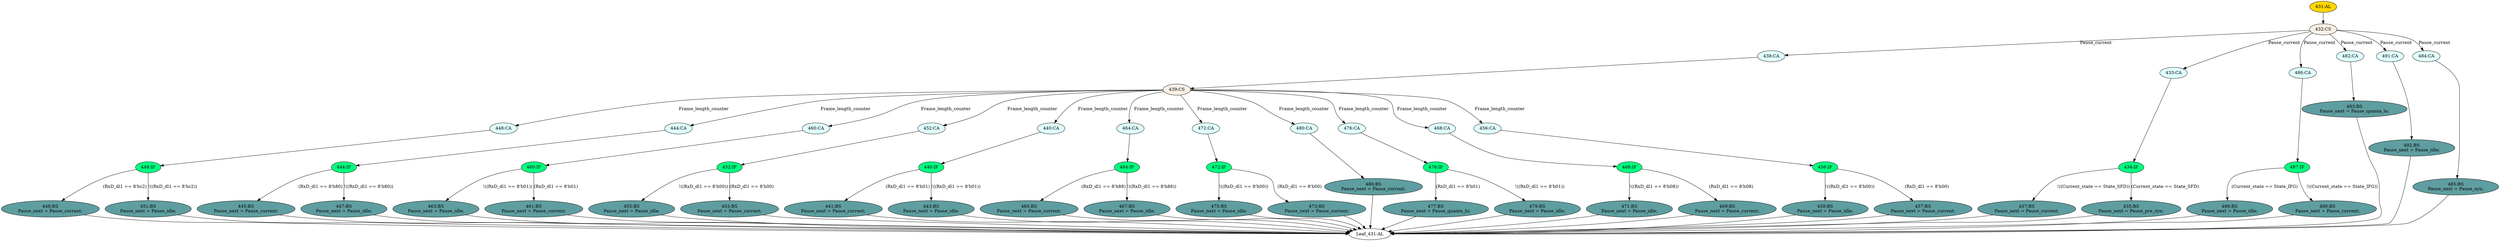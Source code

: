 strict digraph "" {
	node [label="\N"];
	"448:CA"	 [ast="<pyverilog.vparser.ast.Case object at 0x7fbb474082d0>",
		fillcolor=lightcyan,
		label="448:CA",
		statements="[]",
		style=filled,
		typ=Case];
	"448:IF"	 [ast="<pyverilog.vparser.ast.IfStatement object at 0x7fbb474148d0>",
		fillcolor=springgreen,
		label="448:IF",
		statements="[]",
		style=filled,
		typ=IfStatement];
	"448:CA" -> "448:IF"	 [cond="[]",
		lineno=None];
	"Leaf_431:AL"	 [def_var="['Pause_next']",
		label="Leaf_431:AL"];
	"438:CA"	 [ast="<pyverilog.vparser.ast.Case object at 0x7fbb47414dd0>",
		fillcolor=lightcyan,
		label="438:CA",
		statements="[]",
		style=filled,
		typ=Case];
	"439:CS"	 [ast="<pyverilog.vparser.ast.CaseStatement object at 0x7fbb47414e90>",
		fillcolor=linen,
		label="439:CS",
		statements="[]",
		style=filled,
		typ=CaseStatement];
	"438:CA" -> "439:CS"	 [cond="[]",
		lineno=None];
	"475:BS"	 [ast="<pyverilog.vparser.ast.BlockingSubstitution object at 0x7fbb47427d50>",
		fillcolor=cadetblue,
		label="475:BS
Pause_next = Pause_idle;",
		statements="[<pyverilog.vparser.ast.BlockingSubstitution object at 0x7fbb47427d50>]",
		style=filled,
		typ=BlockingSubstitution];
	"475:BS" -> "Leaf_431:AL"	 [cond="[]",
		lineno=None];
	"465:BS"	 [ast="<pyverilog.vparser.ast.BlockingSubstitution object at 0x7fbb47427610>",
		fillcolor=cadetblue,
		label="465:BS
Pause_next = Pause_current;",
		statements="[<pyverilog.vparser.ast.BlockingSubstitution object at 0x7fbb47427610>]",
		style=filled,
		typ=BlockingSubstitution];
	"465:BS" -> "Leaf_431:AL"	 [cond="[]",
		lineno=None];
	"431:AL"	 [ast="<pyverilog.vparser.ast.Always object at 0x7fbb473b9810>",
		clk_sens=False,
		fillcolor=gold,
		label="431:AL",
		sens="['Pause_current']",
		statements="[]",
		style=filled,
		typ=Always,
		use_var="['RxD_dl1', 'State_IFG', 'Current_state', 'Pause_current', 'Frame_length_counter', 'State_SFD']"];
	"432:CS"	 [ast="<pyverilog.vparser.ast.CaseStatement object at 0x7fbb473b9910>",
		fillcolor=linen,
		label="432:CS",
		statements="[]",
		style=filled,
		typ=CaseStatement];
	"431:AL" -> "432:CS"	 [cond="[]",
		lineno=None];
	"444:CA"	 [ast="<pyverilog.vparser.ast.Case object at 0x7fbb4741e410>",
		fillcolor=lightcyan,
		label="444:CA",
		statements="[]",
		style=filled,
		typ=Case];
	"444:IF"	 [ast="<pyverilog.vparser.ast.IfStatement object at 0x7fbb4741e490>",
		fillcolor=springgreen,
		label="444:IF",
		statements="[]",
		style=filled,
		typ=IfStatement];
	"444:CA" -> "444:IF"	 [cond="[]",
		lineno=None];
	"480:BS"	 [ast="<pyverilog.vparser.ast.BlockingSubstitution object at 0x7fbb473b9610>",
		fillcolor=cadetblue,
		label="480:BS
Pause_next = Pause_current;",
		statements="[<pyverilog.vparser.ast.BlockingSubstitution object at 0x7fbb473b9610>]",
		style=filled,
		typ=BlockingSubstitution];
	"480:BS" -> "Leaf_431:AL"	 [cond="[]",
		lineno=None];
	"433:CA"	 [ast="<pyverilog.vparser.ast.Case object at 0x7fbb473b9990>",
		fillcolor=lightcyan,
		label="433:CA",
		statements="[]",
		style=filled,
		typ=Case];
	"434:IF"	 [ast="<pyverilog.vparser.ast.IfStatement object at 0x7fbb473b9a10>",
		fillcolor=springgreen,
		label="434:IF",
		statements="[]",
		style=filled,
		typ=IfStatement];
	"433:CA" -> "434:IF"	 [cond="[]",
		lineno=None];
	"455:BS"	 [ast="<pyverilog.vparser.ast.BlockingSubstitution object at 0x7fbb4741e7d0>",
		fillcolor=cadetblue,
		label="455:BS
Pause_next = Pause_idle;",
		statements="[<pyverilog.vparser.ast.BlockingSubstitution object at 0x7fbb4741e7d0>]",
		style=filled,
		typ=BlockingSubstitution];
	"455:BS" -> "Leaf_431:AL"	 [cond="[]",
		lineno=None];
	"449:BS"	 [ast="<pyverilog.vparser.ast.BlockingSubstitution object at 0x7fbb47414a10>",
		fillcolor=cadetblue,
		label="449:BS
Pause_next = Pause_current;",
		statements="[<pyverilog.vparser.ast.BlockingSubstitution object at 0x7fbb47414a10>]",
		style=filled,
		typ=BlockingSubstitution];
	"449:BS" -> "Leaf_431:AL"	 [cond="[]",
		lineno=None];
	"432:CS" -> "438:CA"	 [cond="['Pause_current']",
		label=Pause_current,
		lineno=432];
	"432:CS" -> "433:CA"	 [cond="['Pause_current']",
		label=Pause_current,
		lineno=432];
	"486:CA"	 [ast="<pyverilog.vparser.ast.Case object at 0x7fbb473bb350>",
		fillcolor=lightcyan,
		label="486:CA",
		statements="[]",
		style=filled,
		typ=Case];
	"432:CS" -> "486:CA"	 [cond="['Pause_current']",
		label=Pause_current,
		lineno=432];
	"482:CA"	 [ast="<pyverilog.vparser.ast.Case object at 0x7fbb473b9e90>",
		fillcolor=lightcyan,
		label="482:CA",
		statements="[]",
		style=filled,
		typ=Case];
	"432:CS" -> "482:CA"	 [cond="['Pause_current']",
		label=Pause_current,
		lineno=432];
	"491:CA"	 [ast="<pyverilog.vparser.ast.Case object at 0x7fbb473bb890>",
		fillcolor=lightcyan,
		label="491:CA",
		statements="[]",
		style=filled,
		typ=Case];
	"432:CS" -> "491:CA"	 [cond="['Pause_current']",
		label=Pause_current,
		lineno=432];
	"484:CA"	 [ast="<pyverilog.vparser.ast.Case object at 0x7fbb473bb150>",
		fillcolor=lightcyan,
		label="484:CA",
		statements="[]",
		style=filled,
		typ=Case];
	"432:CS" -> "484:CA"	 [cond="['Pause_current']",
		label=Pause_current,
		lineno=432];
	"487:IF"	 [ast="<pyverilog.vparser.ast.IfStatement object at 0x7fbb473bb410>",
		fillcolor=springgreen,
		label="487:IF",
		statements="[]",
		style=filled,
		typ=IfStatement];
	"488:BS"	 [ast="<pyverilog.vparser.ast.BlockingSubstitution object at 0x7fbb473bb610>",
		fillcolor=cadetblue,
		label="488:BS
Pause_next = Pause_idle;",
		statements="[<pyverilog.vparser.ast.BlockingSubstitution object at 0x7fbb473bb610>]",
		style=filled,
		typ=BlockingSubstitution];
	"487:IF" -> "488:BS"	 [cond="['Current_state', 'State_IFG']",
		label="(Current_state == State_IFG)",
		lineno=487];
	"490:BS"	 [ast="<pyverilog.vparser.ast.BlockingSubstitution object at 0x7fbb473bb450>",
		fillcolor=cadetblue,
		label="490:BS
Pause_next = Pause_current;",
		statements="[<pyverilog.vparser.ast.BlockingSubstitution object at 0x7fbb473bb450>]",
		style=filled,
		typ=BlockingSubstitution];
	"487:IF" -> "490:BS"	 [cond="['Current_state', 'State_IFG']",
		label="!((Current_state == State_IFG))",
		lineno=487];
	"486:CA" -> "487:IF"	 [cond="[]",
		lineno=None];
	"492:BS"	 [ast="<pyverilog.vparser.ast.BlockingSubstitution object at 0x7fbb473bb8d0>",
		fillcolor=cadetblue,
		label="492:BS
Pause_next = Pause_idle;",
		statements="[<pyverilog.vparser.ast.BlockingSubstitution object at 0x7fbb473bb8d0>]",
		style=filled,
		typ=BlockingSubstitution];
	"492:BS" -> "Leaf_431:AL"	 [cond="[]",
		lineno=None];
	"460:CA"	 [ast="<pyverilog.vparser.ast.Case object at 0x7fbb4741ef90>",
		fillcolor=lightcyan,
		label="460:CA",
		statements="[]",
		style=filled,
		typ=Case];
	"460:IF"	 [ast="<pyverilog.vparser.ast.IfStatement object at 0x7fbb47427050>",
		fillcolor=springgreen,
		label="460:IF",
		statements="[]",
		style=filled,
		typ=IfStatement];
	"460:CA" -> "460:IF"	 [cond="[]",
		lineno=None];
	"471:BS"	 [ast="<pyverilog.vparser.ast.BlockingSubstitution object at 0x7fbb47427910>",
		fillcolor=cadetblue,
		label="471:BS
Pause_next = Pause_idle;",
		statements="[<pyverilog.vparser.ast.BlockingSubstitution object at 0x7fbb47427910>]",
		style=filled,
		typ=BlockingSubstitution];
	"471:BS" -> "Leaf_431:AL"	 [cond="[]",
		lineno=None];
	"483:BS"	 [ast="<pyverilog.vparser.ast.BlockingSubstitution object at 0x7fbb473b9f50>",
		fillcolor=cadetblue,
		label="483:BS
Pause_next = Pause_quanta_lo;",
		statements="[<pyverilog.vparser.ast.BlockingSubstitution object at 0x7fbb473b9f50>]",
		style=filled,
		typ=BlockingSubstitution];
	"482:CA" -> "483:BS"	 [cond="[]",
		lineno=None];
	"452:CA"	 [ast="<pyverilog.vparser.ast.Case object at 0x7fbb4741e710>",
		fillcolor=lightcyan,
		label="452:CA",
		statements="[]",
		style=filled,
		typ=Case];
	"452:IF"	 [ast="<pyverilog.vparser.ast.IfStatement object at 0x7fbb4741e790>",
		fillcolor=springgreen,
		label="452:IF",
		statements="[]",
		style=filled,
		typ=IfStatement];
	"452:CA" -> "452:IF"	 [cond="[]",
		lineno=None];
	"440:CA"	 [ast="<pyverilog.vparser.ast.Case object at 0x7fbb47414f90>",
		fillcolor=lightcyan,
		label="440:CA",
		statements="[]",
		style=filled,
		typ=Case];
	"440:IF"	 [ast="<pyverilog.vparser.ast.IfStatement object at 0x7fbb4741e050>",
		fillcolor=springgreen,
		label="440:IF",
		statements="[]",
		style=filled,
		typ=IfStatement];
	"440:CA" -> "440:IF"	 [cond="[]",
		lineno=None];
	"463:BS"	 [ast="<pyverilog.vparser.ast.BlockingSubstitution object at 0x7fbb47427090>",
		fillcolor=cadetblue,
		label="463:BS
Pause_next = Pause_idle;",
		statements="[<pyverilog.vparser.ast.BlockingSubstitution object at 0x7fbb47427090>]",
		style=filled,
		typ=BlockingSubstitution];
	"460:IF" -> "463:BS"	 [cond="['RxD_dl1']",
		label="!((RxD_dl1 == 8'h01))",
		lineno=460];
	"461:BS"	 [ast="<pyverilog.vparser.ast.BlockingSubstitution object at 0x7fbb474271d0>",
		fillcolor=cadetblue,
		label="461:BS
Pause_next = Pause_current;",
		statements="[<pyverilog.vparser.ast.BlockingSubstitution object at 0x7fbb474271d0>]",
		style=filled,
		typ=BlockingSubstitution];
	"460:IF" -> "461:BS"	 [cond="['RxD_dl1']",
		label="(RxD_dl1 == 8'h01)",
		lineno=460];
	"491:CA" -> "492:BS"	 [cond="[]",
		lineno=None];
	"464:IF"	 [ast="<pyverilog.vparser.ast.IfStatement object at 0x7fbb47427490>",
		fillcolor=springgreen,
		label="464:IF",
		statements="[]",
		style=filled,
		typ=IfStatement];
	"464:IF" -> "465:BS"	 [cond="['RxD_dl1']",
		label="(RxD_dl1 == 8'h88)",
		lineno=464];
	"467:BS"	 [ast="<pyverilog.vparser.ast.BlockingSubstitution object at 0x7fbb474274d0>",
		fillcolor=cadetblue,
		label="467:BS
Pause_next = Pause_idle;",
		statements="[<pyverilog.vparser.ast.BlockingSubstitution object at 0x7fbb474274d0>]",
		style=filled,
		typ=BlockingSubstitution];
	"464:IF" -> "467:BS"	 [cond="['RxD_dl1']",
		label="!((RxD_dl1 == 8'h88))",
		lineno=464];
	"483:BS" -> "Leaf_431:AL"	 [cond="[]",
		lineno=None];
	"445:BS"	 [ast="<pyverilog.vparser.ast.BlockingSubstitution object at 0x7fbb4741e4d0>",
		fillcolor=cadetblue,
		label="445:BS
Pause_next = Pause_current;",
		statements="[<pyverilog.vparser.ast.BlockingSubstitution object at 0x7fbb4741e4d0>]",
		style=filled,
		typ=BlockingSubstitution];
	"445:BS" -> "Leaf_431:AL"	 [cond="[]",
		lineno=None];
	"467:BS" -> "Leaf_431:AL"	 [cond="[]",
		lineno=None];
	"459:BS"	 [ast="<pyverilog.vparser.ast.BlockingSubstitution object at 0x7fbb4741ec10>",
		fillcolor=cadetblue,
		label="459:BS
Pause_next = Pause_idle;",
		statements="[<pyverilog.vparser.ast.BlockingSubstitution object at 0x7fbb4741ec10>]",
		style=filled,
		typ=BlockingSubstitution];
	"459:BS" -> "Leaf_431:AL"	 [cond="[]",
		lineno=None];
	"469:BS"	 [ast="<pyverilog.vparser.ast.BlockingSubstitution object at 0x7fbb47427a50>",
		fillcolor=cadetblue,
		label="469:BS
Pause_next = Pause_current;",
		statements="[<pyverilog.vparser.ast.BlockingSubstitution object at 0x7fbb47427a50>]",
		style=filled,
		typ=BlockingSubstitution];
	"469:BS" -> "Leaf_431:AL"	 [cond="[]",
		lineno=None];
	"453:BS"	 [ast="<pyverilog.vparser.ast.BlockingSubstitution object at 0x7fbb4741e910>",
		fillcolor=cadetblue,
		label="453:BS
Pause_next = Pause_current;",
		statements="[<pyverilog.vparser.ast.BlockingSubstitution object at 0x7fbb4741e910>]",
		style=filled,
		typ=BlockingSubstitution];
	"453:BS" -> "Leaf_431:AL"	 [cond="[]",
		lineno=None];
	"476:IF"	 [ast="<pyverilog.vparser.ast.IfStatement object at 0x7fbb473b91d0>",
		fillcolor=springgreen,
		label="476:IF",
		statements="[]",
		style=filled,
		typ=IfStatement];
	"477:BS"	 [ast="<pyverilog.vparser.ast.BlockingSubstitution object at 0x7fbb473b9390>",
		fillcolor=cadetblue,
		label="477:BS
Pause_next = Pause_quanta_hi;",
		statements="[<pyverilog.vparser.ast.BlockingSubstitution object at 0x7fbb473b9390>]",
		style=filled,
		typ=BlockingSubstitution];
	"476:IF" -> "477:BS"	 [cond="['RxD_dl1']",
		label="(RxD_dl1 == 8'h01)",
		lineno=476];
	"479:BS"	 [ast="<pyverilog.vparser.ast.BlockingSubstitution object at 0x7fbb473b9210>",
		fillcolor=cadetblue,
		label="479:BS
Pause_next = Pause_idle;",
		statements="[<pyverilog.vparser.ast.BlockingSubstitution object at 0x7fbb473b9210>]",
		style=filled,
		typ=BlockingSubstitution];
	"476:IF" -> "479:BS"	 [cond="['RxD_dl1']",
		label="!((RxD_dl1 == 8'h01))",
		lineno=476];
	"452:IF" -> "455:BS"	 [cond="['RxD_dl1']",
		label="!((RxD_dl1 == 8'h00))",
		lineno=452];
	"452:IF" -> "453:BS"	 [cond="['RxD_dl1']",
		label="(RxD_dl1 == 8'h00)",
		lineno=452];
	"447:BS"	 [ast="<pyverilog.vparser.ast.BlockingSubstitution object at 0x7fbb47414c90>",
		fillcolor=cadetblue,
		label="447:BS
Pause_next = Pause_idle;",
		statements="[<pyverilog.vparser.ast.BlockingSubstitution object at 0x7fbb47414c90>]",
		style=filled,
		typ=BlockingSubstitution];
	"447:BS" -> "Leaf_431:AL"	 [cond="[]",
		lineno=None];
	"477:BS" -> "Leaf_431:AL"	 [cond="[]",
		lineno=None];
	"441:BS"	 [ast="<pyverilog.vparser.ast.BlockingSubstitution object at 0x7fbb4741e1d0>",
		fillcolor=cadetblue,
		label="441:BS
Pause_next = Pause_current;",
		statements="[<pyverilog.vparser.ast.BlockingSubstitution object at 0x7fbb4741e1d0>]",
		style=filled,
		typ=BlockingSubstitution];
	"441:BS" -> "Leaf_431:AL"	 [cond="[]",
		lineno=None];
	"439:CS" -> "448:CA"	 [cond="['Frame_length_counter']",
		label=Frame_length_counter,
		lineno=439];
	"439:CS" -> "444:CA"	 [cond="['Frame_length_counter']",
		label=Frame_length_counter,
		lineno=439];
	"439:CS" -> "460:CA"	 [cond="['Frame_length_counter']",
		label=Frame_length_counter,
		lineno=439];
	"439:CS" -> "452:CA"	 [cond="['Frame_length_counter']",
		label=Frame_length_counter,
		lineno=439];
	"439:CS" -> "440:CA"	 [cond="['Frame_length_counter']",
		label=Frame_length_counter,
		lineno=439];
	"464:CA"	 [ast="<pyverilog.vparser.ast.Case object at 0x7fbb47427410>",
		fillcolor=lightcyan,
		label="464:CA",
		statements="[]",
		style=filled,
		typ=Case];
	"439:CS" -> "464:CA"	 [cond="['Frame_length_counter']",
		label=Frame_length_counter,
		lineno=439];
	"472:CA"	 [ast="<pyverilog.vparser.ast.Case object at 0x7fbb47427c90>",
		fillcolor=lightcyan,
		label="472:CA",
		statements="[]",
		style=filled,
		typ=Case];
	"439:CS" -> "472:CA"	 [cond="['Frame_length_counter']",
		label=Frame_length_counter,
		lineno=439];
	"480:CA"	 [ast="<pyverilog.vparser.ast.Case object at 0x7fbb473b95d0>",
		fillcolor=lightcyan,
		label="480:CA",
		statements="[]",
		style=filled,
		typ=Case];
	"439:CS" -> "480:CA"	 [cond="['Frame_length_counter']",
		label=Frame_length_counter,
		lineno=439];
	"476:CA"	 [ast="<pyverilog.vparser.ast.Case object at 0x7fbb473b9150>",
		fillcolor=lightcyan,
		label="476:CA",
		statements="[]",
		style=filled,
		typ=Case];
	"439:CS" -> "476:CA"	 [cond="['Frame_length_counter']",
		label=Frame_length_counter,
		lineno=439];
	"468:CA"	 [ast="<pyverilog.vparser.ast.Case object at 0x7fbb47427850>",
		fillcolor=lightcyan,
		label="468:CA",
		statements="[]",
		style=filled,
		typ=Case];
	"439:CS" -> "468:CA"	 [cond="['Frame_length_counter']",
		label=Frame_length_counter,
		lineno=439];
	"456:CA"	 [ast="<pyverilog.vparser.ast.Case object at 0x7fbb4741eb50>",
		fillcolor=lightcyan,
		label="456:CA",
		statements="[]",
		style=filled,
		typ=Case];
	"439:CS" -> "456:CA"	 [cond="['Frame_length_counter']",
		label=Frame_length_counter,
		lineno=439];
	"473:BS"	 [ast="<pyverilog.vparser.ast.BlockingSubstitution object at 0x7fbb47427ed0>",
		fillcolor=cadetblue,
		label="473:BS
Pause_next = Pause_current;",
		statements="[<pyverilog.vparser.ast.BlockingSubstitution object at 0x7fbb47427ed0>]",
		style=filled,
		typ=BlockingSubstitution];
	"473:BS" -> "Leaf_431:AL"	 [cond="[]",
		lineno=None];
	"479:BS" -> "Leaf_431:AL"	 [cond="[]",
		lineno=None];
	"464:CA" -> "464:IF"	 [cond="[]",
		lineno=None];
	"440:IF" -> "441:BS"	 [cond="['RxD_dl1']",
		label="(RxD_dl1 == 8'h01)",
		lineno=440];
	"443:BS"	 [ast="<pyverilog.vparser.ast.BlockingSubstitution object at 0x7fbb4741e090>",
		fillcolor=cadetblue,
		label="443:BS
Pause_next = Pause_idle;",
		statements="[<pyverilog.vparser.ast.BlockingSubstitution object at 0x7fbb4741e090>]",
		style=filled,
		typ=BlockingSubstitution];
	"440:IF" -> "443:BS"	 [cond="['RxD_dl1']",
		label="!((RxD_dl1 == 8'h01))",
		lineno=440];
	"456:IF"	 [ast="<pyverilog.vparser.ast.IfStatement object at 0x7fbb4741ebd0>",
		fillcolor=springgreen,
		label="456:IF",
		statements="[]",
		style=filled,
		typ=IfStatement];
	"456:IF" -> "459:BS"	 [cond="['RxD_dl1']",
		label="!((RxD_dl1 == 8'h00))",
		lineno=456];
	"457:BS"	 [ast="<pyverilog.vparser.ast.BlockingSubstitution object at 0x7fbb4741ed50>",
		fillcolor=cadetblue,
		label="457:BS
Pause_next = Pause_current;",
		statements="[<pyverilog.vparser.ast.BlockingSubstitution object at 0x7fbb4741ed50>]",
		style=filled,
		typ=BlockingSubstitution];
	"456:IF" -> "457:BS"	 [cond="['RxD_dl1']",
		label="(RxD_dl1 == 8'h00)",
		lineno=456];
	"457:BS" -> "Leaf_431:AL"	 [cond="[]",
		lineno=None];
	"468:IF"	 [ast="<pyverilog.vparser.ast.IfStatement object at 0x7fbb474278d0>",
		fillcolor=springgreen,
		label="468:IF",
		statements="[]",
		style=filled,
		typ=IfStatement];
	"468:IF" -> "471:BS"	 [cond="['RxD_dl1']",
		label="!((RxD_dl1 == 8'h08))",
		lineno=468];
	"468:IF" -> "469:BS"	 [cond="['RxD_dl1']",
		label="(RxD_dl1 == 8'h08)",
		lineno=468];
	"472:IF"	 [ast="<pyverilog.vparser.ast.IfStatement object at 0x7fbb47427d10>",
		fillcolor=springgreen,
		label="472:IF",
		statements="[]",
		style=filled,
		typ=IfStatement];
	"472:CA" -> "472:IF"	 [cond="[]",
		lineno=None];
	"480:CA" -> "480:BS"	 [cond="[]",
		lineno=None];
	"476:CA" -> "476:IF"	 [cond="[]",
		lineno=None];
	"451:BS"	 [ast="<pyverilog.vparser.ast.BlockingSubstitution object at 0x7fbb47414910>",
		fillcolor=cadetblue,
		label="451:BS
Pause_next = Pause_idle;",
		statements="[<pyverilog.vparser.ast.BlockingSubstitution object at 0x7fbb47414910>]",
		style=filled,
		typ=BlockingSubstitution];
	"451:BS" -> "Leaf_431:AL"	 [cond="[]",
		lineno=None];
	"472:IF" -> "475:BS"	 [cond="['RxD_dl1']",
		label="!((RxD_dl1 == 8'h00))",
		lineno=472];
	"472:IF" -> "473:BS"	 [cond="['RxD_dl1']",
		label="(RxD_dl1 == 8'h00)",
		lineno=472];
	"488:BS" -> "Leaf_431:AL"	 [cond="[]",
		lineno=None];
	"485:BS"	 [ast="<pyverilog.vparser.ast.BlockingSubstitution object at 0x7fbb473bb210>",
		fillcolor=cadetblue,
		label="485:BS
Pause_next = Pause_syn;",
		statements="[<pyverilog.vparser.ast.BlockingSubstitution object at 0x7fbb473bb210>]",
		style=filled,
		typ=BlockingSubstitution];
	"485:BS" -> "Leaf_431:AL"	 [cond="[]",
		lineno=None];
	"463:BS" -> "Leaf_431:AL"	 [cond="[]",
		lineno=None];
	"443:BS" -> "Leaf_431:AL"	 [cond="[]",
		lineno=None];
	"437:BS"	 [ast="<pyverilog.vparser.ast.BlockingSubstitution object at 0x7fbb473b9a50>",
		fillcolor=cadetblue,
		label="437:BS
Pause_next = Pause_current;",
		statements="[<pyverilog.vparser.ast.BlockingSubstitution object at 0x7fbb473b9a50>]",
		style=filled,
		typ=BlockingSubstitution];
	"434:IF" -> "437:BS"	 [cond="['Current_state', 'State_SFD']",
		label="!((Current_state == State_SFD))",
		lineno=434];
	"435:BS"	 [ast="<pyverilog.vparser.ast.BlockingSubstitution object at 0x7fbb473b9c10>",
		fillcolor=cadetblue,
		label="435:BS
Pause_next = Pause_pre_syn;",
		statements="[<pyverilog.vparser.ast.BlockingSubstitution object at 0x7fbb473b9c10>]",
		style=filled,
		typ=BlockingSubstitution];
	"434:IF" -> "435:BS"	 [cond="['Current_state', 'State_SFD']",
		label="(Current_state == State_SFD)",
		lineno=434];
	"437:BS" -> "Leaf_431:AL"	 [cond="[]",
		lineno=None];
	"490:BS" -> "Leaf_431:AL"	 [cond="[]",
		lineno=None];
	"448:IF" -> "449:BS"	 [cond="['RxD_dl1']",
		label="(RxD_dl1 == 8'hc2)",
		lineno=448];
	"448:IF" -> "451:BS"	 [cond="['RxD_dl1']",
		label="!((RxD_dl1 == 8'hc2))",
		lineno=448];
	"468:CA" -> "468:IF"	 [cond="[]",
		lineno=None];
	"484:CA" -> "485:BS"	 [cond="[]",
		lineno=None];
	"444:IF" -> "445:BS"	 [cond="['RxD_dl1']",
		label="(RxD_dl1 == 8'h80)",
		lineno=444];
	"444:IF" -> "447:BS"	 [cond="['RxD_dl1']",
		label="!((RxD_dl1 == 8'h80))",
		lineno=444];
	"456:CA" -> "456:IF"	 [cond="[]",
		lineno=None];
	"461:BS" -> "Leaf_431:AL"	 [cond="[]",
		lineno=None];
	"435:BS" -> "Leaf_431:AL"	 [cond="[]",
		lineno=None];
}

